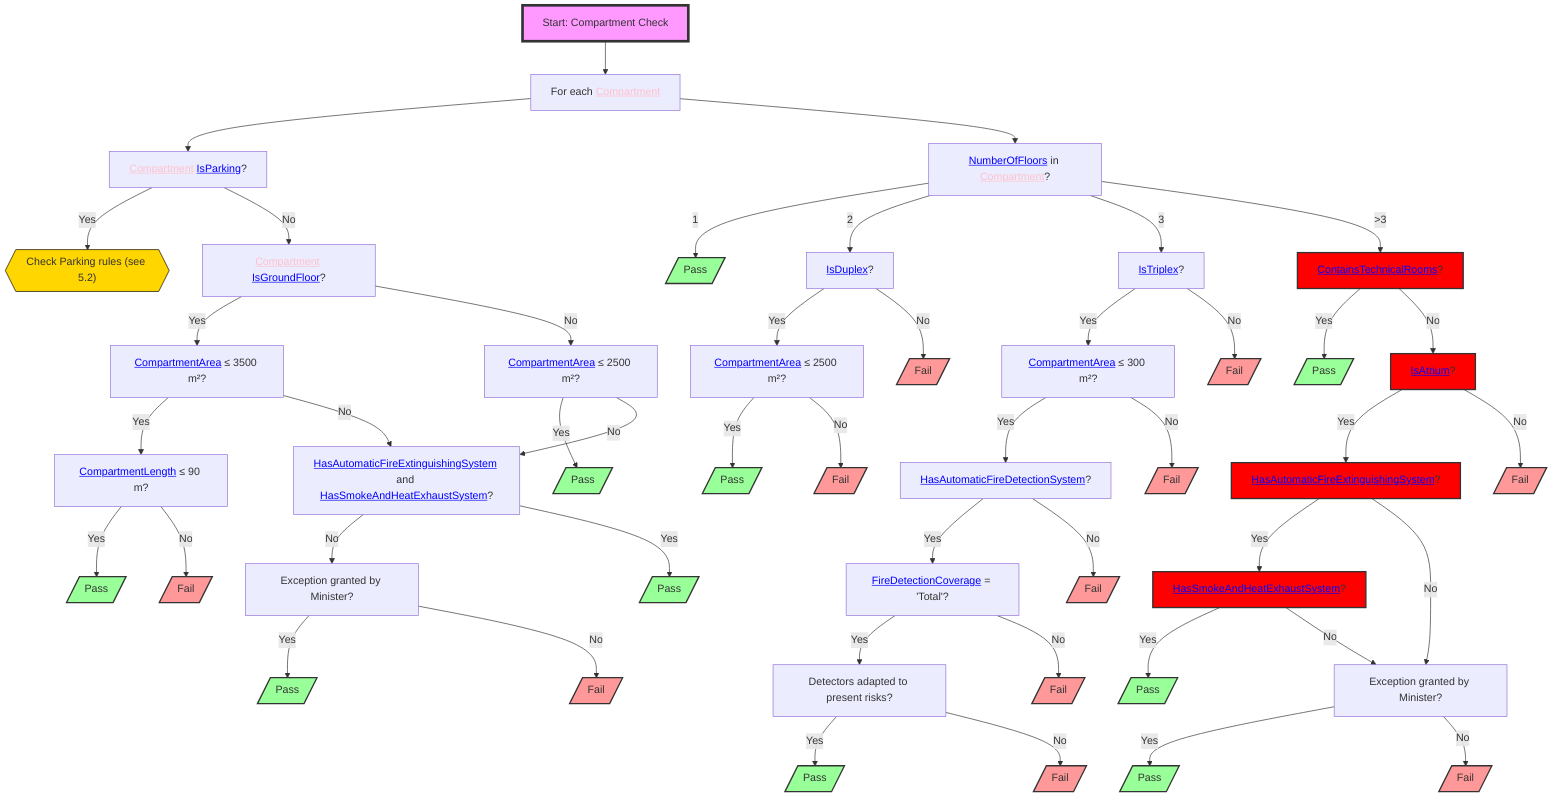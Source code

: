 flowchart TD
    S1["Start: Compartment Check"] --> A["For each <a href='http://example.com/firebimbuilding#Compartment' style='color:pink;'>Compartment</a>"]
    A --> B["<a href='http://example.com/firebimbuilding#Compartment' style='color:pink;'>Compartment</a> <a href='http://example.com/firebimbuilding#IsParking' style='color:blue'>IsParking</a>?"] & M["<a href='http://example.com/firebimbuilding#NumberOfFloors' style='color:blue'>NumberOfFloors</a> in <a href='http://example.com/firebimbuilding#Compartment' style='color:pink'>Compartment</a>?"]
    B -- Yes --> C["Check Parking rules (see 5.2)"]
    B -- No --> D["<a href='http://example.com/firebimbuilding#Compartment' style='color:pink;'>Compartment</a> <a href='http://example.com/firebimbuilding#IsGroundFloor' style='color:blue'>IsGroundFloor</a>?"]
    D -- Yes --> E["<a href='http://example.com/firebimbuilding#CompartmentArea' style='color:blue;'>CompartmentArea</a> ≤ 3500 m²?"]
    D -- No --> F["<a href='http://example.com/firebimbuilding#CompartmentArea' style='color:blue;'>CompartmentArea</a> ≤ 2500 m²?"]
    E -- Yes --> G["<a href='http://example.com/firebimbuilding#CompartmentLength' style='color:blue;'>CompartmentLength</a> ≤ 90 m?"]
    E -- No --> H["<a href='http://example.com/firebimbuilding#HasAutomaticFireExtinguishingSystem' style='color:blue;'>HasAutomaticFireExtinguishingSystem</a> and <a href='http://example.com/firebimbuilding#HasSmokeAndHeatExhaustSystem' style='color:blue'>HasSmokeAndHeatExhaustSystem</a>?"]
    F -- Yes --> I[/"Pass"/]
    F -- No --> H
    G -- Yes --> IA[/"Pass"/]
    G -- No --> J[/"Fail"/]
    H -- No --> L["Exception granted by Minister?"]
    L -- Yes --> IC[/"Pass"/]
    L -- No --> JA[/"Fail"/]
    M -- 1 --> N[/"Pass"/]
    M -- 2 --> O["<a href='http://example.com/firebimbuilding#IsDuplex' style='color:blue;'>IsDuplex</a>?"]
    M -- 3 --> P["<a href='http://example.com/firebimbuilding#IsTriplex' style='color:blue;'>IsTriplex</a>?"]
    M -- >3 --> Q["<a href='http://example.com/firebimbuilding#ContainsTechnicalRooms' style='color:blue;'>ContainsTechnicalRooms</a>?"]
    O -- Yes --> R["<a href='http://example.com/firebimbuilding#CompartmentArea' style='color:blue;'>CompartmentArea</a> ≤ 2500 m²?"]
    O -- No --> JB[/"Fail"/]
    P -- Yes --> S["<a href='http://example.com/firebimbuilding#CompartmentArea' style='color:blue;'>CompartmentArea</a> ≤ 300 m²?"]
    P -- No --> JC[/"Fail"/]
    Q -- Yes --> T[/"Pass"/]
    Q -- No --> U["<a href='http://example.com/firebimbuilding#IsAtrium' style='color:blue;'>IsAtrium</a>?"]
    R -- Yes --> NA[/"Pass"/]
    R -- No --> JD[/"Fail"/]
    S -- Yes --> V["<a href='http://example.com/firebimbuilding#HasAutomaticFireDetectionSystem' style='color:blue;'>HasAutomaticFireDetectionSystem</a>?"]
    S -- No --> JE[/"Fail"/]
    U -- Yes --> W["<a href='http://example.com/firebimbuilding#HasAutomaticFireExtinguishingSystem' style='color:blue;'>HasAutomaticFireExtinguishingSystem</a>?"]
    U -- No --> JF[/"Fail"/]
    V -- Yes --> X["<a href='http://example.com/firebimbuilding#FireDetectionCoverage' style='color:blue;'>FireDetectionCoverage</a> = 'Total'?"]
    V -- No --> JG[/"Fail"/]
    W -- Yes --> Y["<a href='http://example.com/firebimbuilding#HasSmokeAndHeatExhaustSystem' style='color:blue;'>HasSmokeAndHeatExhaustSystem</a>?"]
    W -- No --> Z["Exception granted by Minister?"]
    X -- Yes --> AA["Detectors adapted to present risks?"]
    X -- No --> JH[/"Fail"/]
    Y -- Yes --> AB[/"Pass"/]
    Y -- No --> Z
    Z -- Yes --> AC[/"Pass"/]
    Z -- No --> JI[/"Fail"/]
    AA -- Yes --> AD[/"Pass"/]
    AA -- No --> JJ[/"Fail"/]
    H -- Yes --> IB[/"Pass"/]

    C@{shape: hex}
    S1:::startClass
    I:::passClass
    IA:::passClass
    J:::failClass
    IC:::passClass
    JA:::failClass
    N:::passClass
    JB:::failClass
    JC:::failClass
    T:::passClass
    NA:::passClass
    JD:::failClass
    JE:::failClass
    JF:::failClass
    JG:::failClass
    JH:::failClass
    AB:::passClass
    AC:::passClass
    JI:::failClass
    AD:::passClass
    JJ:::failClass
    IB:::passClass
    classDef startClass fill:#f9f,stroke:#333,stroke-width:4px
classDef failed fill:#ff0000,stroke:#333,stroke-width:2px
    classDef passClass fill:#9f9,stroke:#333,stroke-width:2px
    classDef failClass fill:#f99,stroke:#333,stroke-width:2px
    style C stroke:#000000,stroke-width:1px,stroke-dasharray:0,fill:#FFD600
W:::failed
U:::failed
Q:::failed
Y:::failed